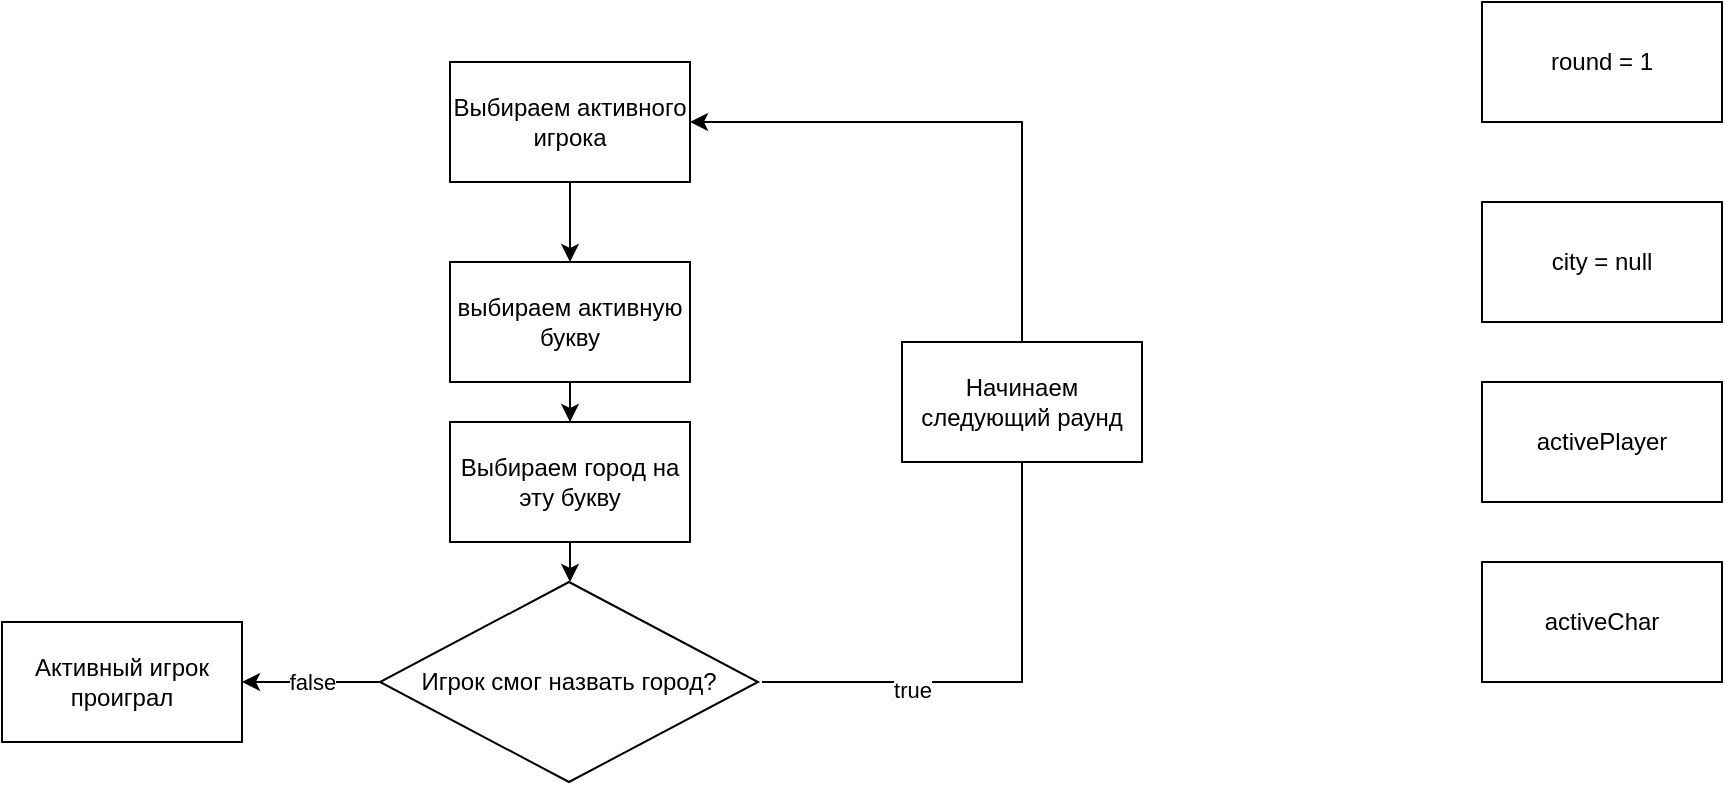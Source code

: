 <mxfile version="20.8.16" type="device" pages="4"><diagram name="main" id="J-94cq1AlxvgpWmV8WsL"><mxGraphModel dx="1418" dy="828" grid="1" gridSize="10" guides="1" tooltips="1" connect="1" arrows="1" fold="1" page="1" pageScale="1" pageWidth="827" pageHeight="1169" math="0" shadow="0"><root><mxCell id="0"/><mxCell id="1" parent="0"/><mxCell id="VKPl8ifUsYLvM8PZQd7z-3" value="" style="edgeStyle=orthogonalEdgeStyle;rounded=0;orthogonalLoop=1;jettySize=auto;html=1;" edge="1" parent="1" source="VKPl8ifUsYLvM8PZQd7z-1" target="VKPl8ifUsYLvM8PZQd7z-2"><mxGeometry relative="1" as="geometry"/></mxCell><mxCell id="VKPl8ifUsYLvM8PZQd7z-1" value="Выбираем активного игрока" style="rounded=0;whiteSpace=wrap;html=1;" vertex="1" parent="1"><mxGeometry x="354" y="80" width="120" height="60" as="geometry"/></mxCell><mxCell id="VKPl8ifUsYLvM8PZQd7z-13" value="" style="edgeStyle=orthogonalEdgeStyle;rounded=0;orthogonalLoop=1;jettySize=auto;html=1;" edge="1" parent="1" source="VKPl8ifUsYLvM8PZQd7z-2" target="VKPl8ifUsYLvM8PZQd7z-12"><mxGeometry relative="1" as="geometry"/></mxCell><mxCell id="VKPl8ifUsYLvM8PZQd7z-2" value="выбираем активную букву" style="rounded=0;whiteSpace=wrap;html=1;" vertex="1" parent="1"><mxGeometry x="354" y="180" width="120" height="60" as="geometry"/></mxCell><mxCell id="VKPl8ifUsYLvM8PZQd7z-26" value="false" style="edgeStyle=orthogonalEdgeStyle;rounded=0;orthogonalLoop=1;jettySize=auto;html=1;" edge="1" parent="1" source="VKPl8ifUsYLvM8PZQd7z-6" target="VKPl8ifUsYLvM8PZQd7z-25"><mxGeometry relative="1" as="geometry"/></mxCell><mxCell id="VKPl8ifUsYLvM8PZQd7z-6" value="Игрок смог назвать город?" style="rhombus;whiteSpace=wrap;html=1;" vertex="1" parent="1"><mxGeometry x="319" y="340" width="189" height="100" as="geometry"/></mxCell><mxCell id="VKPl8ifUsYLvM8PZQd7z-15" value="" style="edgeStyle=orthogonalEdgeStyle;rounded=0;orthogonalLoop=1;jettySize=auto;html=1;" edge="1" parent="1" source="VKPl8ifUsYLvM8PZQd7z-12" target="VKPl8ifUsYLvM8PZQd7z-6"><mxGeometry relative="1" as="geometry"/></mxCell><mxCell id="VKPl8ifUsYLvM8PZQd7z-12" value="Выбираем город на эту букву" style="rounded=0;whiteSpace=wrap;html=1;" vertex="1" parent="1"><mxGeometry x="354" y="260" width="120" height="60" as="geometry"/></mxCell><mxCell id="VKPl8ifUsYLvM8PZQd7z-23" value="" style="endArrow=classic;html=1;rounded=0;entryX=1;entryY=0.5;entryDx=0;entryDy=0;" edge="1" parent="1" target="VKPl8ifUsYLvM8PZQd7z-1"><mxGeometry width="50" height="50" relative="1" as="geometry"><mxPoint x="510" y="390" as="sourcePoint"/><mxPoint x="510" y="70" as="targetPoint"/><Array as="points"><mxPoint x="640" y="390"/><mxPoint x="640" y="110"/></Array></mxGeometry></mxCell><mxCell id="VKPl8ifUsYLvM8PZQd7z-24" value="true" style="edgeLabel;html=1;align=center;verticalAlign=middle;resizable=0;points=[];" vertex="1" connectable="0" parent="VKPl8ifUsYLvM8PZQd7z-23"><mxGeometry x="-0.74" y="-4" relative="1" as="geometry"><mxPoint as="offset"/></mxGeometry></mxCell><mxCell id="VKPl8ifUsYLvM8PZQd7z-25" value="Активный игрок проиграл" style="whiteSpace=wrap;html=1;" vertex="1" parent="1"><mxGeometry x="130" y="360" width="120" height="60" as="geometry"/></mxCell><mxCell id="H6zoI3LH-jqSJJs7nSwW-1" value="round = 1" style="rounded=0;whiteSpace=wrap;html=1;" vertex="1" parent="1"><mxGeometry x="870" y="50" width="120" height="60" as="geometry"/></mxCell><mxCell id="JDf0gyCFjp5En_cSTzlB-1" value="Начинаем следующий раунд" style="rounded=0;whiteSpace=wrap;html=1;" vertex="1" parent="1"><mxGeometry x="580" y="220" width="120" height="60" as="geometry"/></mxCell><mxCell id="JDf0gyCFjp5En_cSTzlB-2" value="city = null" style="rounded=0;whiteSpace=wrap;html=1;" vertex="1" parent="1"><mxGeometry x="870" y="150" width="120" height="60" as="geometry"/></mxCell><mxCell id="ZPkfTeipBpg3SmhrBxwD-1" value="activePlayer" style="rounded=0;whiteSpace=wrap;html=1;" vertex="1" parent="1"><mxGeometry x="870" y="240" width="120" height="60" as="geometry"/></mxCell><mxCell id="iQr920clf6HozL3CxFzI-1" value="activeChar" style="rounded=0;whiteSpace=wrap;html=1;" vertex="1" parent="1"><mxGeometry x="870" y="330" width="120" height="60" as="geometry"/></mxCell></root></mxGraphModel></diagram><diagram id="wsoxVGnxC4xprmI7rAF0" name="getActviePlayer"><mxGraphModel dx="1418" dy="828" grid="1" gridSize="10" guides="1" tooltips="1" connect="1" arrows="1" fold="1" page="1" pageScale="1" pageWidth="827" pageHeight="1169" math="0" shadow="0"><root><mxCell id="0"/><mxCell id="1" parent="0"/><mxCell id="_Iob_bsbf9wTsjc_GU8i-3" value="true" style="edgeStyle=orthogonalEdgeStyle;rounded=0;orthogonalLoop=1;jettySize=auto;html=1;" edge="1" parent="1" source="_Iob_bsbf9wTsjc_GU8i-1" target="_Iob_bsbf9wTsjc_GU8i-2"><mxGeometry relative="1" as="geometry"/></mxCell><mxCell id="_Iob_bsbf9wTsjc_GU8i-5" value="false" style="edgeStyle=orthogonalEdgeStyle;rounded=0;orthogonalLoop=1;jettySize=auto;html=1;" edge="1" parent="1" source="_Iob_bsbf9wTsjc_GU8i-1" target="_Iob_bsbf9wTsjc_GU8i-4"><mxGeometry relative="1" as="geometry"/></mxCell><mxCell id="_Iob_bsbf9wTsjc_GU8i-1" value="Первый раунд?" style="rhombus;whiteSpace=wrap;html=1;" vertex="1" parent="1"><mxGeometry x="360" y="70" width="80" height="100" as="geometry"/></mxCell><mxCell id="_Iob_bsbf9wTsjc_GU8i-2" value="Случайный выбор&amp;nbsp; активного игрока" style="whiteSpace=wrap;html=1;" vertex="1" parent="1"><mxGeometry x="480" y="90" width="120" height="60" as="geometry"/></mxCell><mxCell id="_Iob_bsbf9wTsjc_GU8i-4" value="Выбираем следующего игрока&lt;br&gt;из имеющихся" style="whiteSpace=wrap;html=1;" vertex="1" parent="1"><mxGeometry x="190" y="90" width="120" height="60" as="geometry"/></mxCell><mxCell id="_Iob_bsbf9wTsjc_GU8i-6" value="" style="endArrow=classic;html=1;rounded=0;exitX=0.5;exitY=1;exitDx=0;exitDy=0;" edge="1" parent="1" source="_Iob_bsbf9wTsjc_GU8i-4" target="_Iob_bsbf9wTsjc_GU8i-9"><mxGeometry width="50" height="50" relative="1" as="geometry"><mxPoint x="190" y="120" as="sourcePoint"/><mxPoint x="360" y="270" as="targetPoint"/></mxGeometry></mxCell><mxCell id="_Iob_bsbf9wTsjc_GU8i-7" value="" style="endArrow=classic;html=1;rounded=0;entryX=0.5;entryY=0;entryDx=0;entryDy=0;" edge="1" parent="1" target="_Iob_bsbf9wTsjc_GU8i-8"><mxGeometry width="50" height="50" relative="1" as="geometry"><mxPoint x="540" y="150" as="sourcePoint"/><mxPoint x="430" y="280" as="targetPoint"/></mxGeometry></mxCell><mxCell id="_Iob_bsbf9wTsjc_GU8i-8" value="Возврат активного игрока" style="rounded=0;whiteSpace=wrap;html=1;" vertex="1" parent="1"><mxGeometry x="495" y="210" width="90" height="60" as="geometry"/></mxCell><mxCell id="_Iob_bsbf9wTsjc_GU8i-9" value="Возврат активного игрока" style="rounded=0;whiteSpace=wrap;html=1;" vertex="1" parent="1"><mxGeometry x="205" y="210" width="90" height="60" as="geometry"/></mxCell><mxCell id="w6c7fYhVPBdMjLRLPokc-1" value="function getActivePlayer()" style="shape=process;whiteSpace=wrap;html=1;backgroundOutline=1;" vertex="1" parent="1"><mxGeometry x="80" y="10" width="680" height="60" as="geometry"/></mxCell></root></mxGraphModel></diagram><diagram id="inTkgKmqWgKriyA1orey" name="getActiveChar"><mxGraphModel dx="1418" dy="828" grid="1" gridSize="10" guides="1" tooltips="1" connect="1" arrows="1" fold="1" page="1" pageScale="1" pageWidth="827" pageHeight="1169" math="0" shadow="0"><root><mxCell id="0"/><mxCell id="1" parent="0"/><mxCell id="wCiJeVsN4vkKOgGZdGHE-3" value="true" style="edgeStyle=orthogonalEdgeStyle;rounded=0;orthogonalLoop=1;jettySize=auto;html=1;" edge="1" parent="1" source="wCiJeVsN4vkKOgGZdGHE-1" target="wCiJeVsN4vkKOgGZdGHE-2"><mxGeometry relative="1" as="geometry"/></mxCell><mxCell id="wCiJeVsN4vkKOgGZdGHE-5" value="false" style="edgeStyle=orthogonalEdgeStyle;rounded=0;orthogonalLoop=1;jettySize=auto;html=1;" edge="1" parent="1" source="wCiJeVsN4vkKOgGZdGHE-1" target="wCiJeVsN4vkKOgGZdGHE-4"><mxGeometry relative="1" as="geometry"/></mxCell><mxCell id="wCiJeVsN4vkKOgGZdGHE-1" value="Первый раунд?" style="rhombus;whiteSpace=wrap;html=1;" vertex="1" parent="1"><mxGeometry x="374" y="130" width="116" height="80" as="geometry"/></mxCell><mxCell id="5zcEq4N9p4FKc1ZMGTaj-2" value="" style="edgeStyle=orthogonalEdgeStyle;rounded=0;orthogonalLoop=1;jettySize=auto;html=1;" edge="1" parent="1" source="wCiJeVsN4vkKOgGZdGHE-2" target="5zcEq4N9p4FKc1ZMGTaj-1"><mxGeometry relative="1" as="geometry"/></mxCell><mxCell id="wCiJeVsN4vkKOgGZdGHE-2" value="Выбираем рандомно 1 букву" style="whiteSpace=wrap;html=1;" vertex="1" parent="1"><mxGeometry x="540" y="140" width="120" height="60" as="geometry"/></mxCell><mxCell id="wCiJeVsN4vkKOgGZdGHE-4" value="Выбрать активную букву по последней букве города" style="whiteSpace=wrap;html=1;" vertex="1" parent="1"><mxGeometry x="176" y="140" width="120" height="60" as="geometry"/></mxCell><mxCell id="5zcEq4N9p4FKc1ZMGTaj-1" value="Возврат активной буквы" style="whiteSpace=wrap;html=1;" vertex="1" parent="1"><mxGeometry x="540" y="280" width="120" height="60" as="geometry"/></mxCell><mxCell id="5zcEq4N9p4FKc1ZMGTaj-3" value="" style="edgeStyle=orthogonalEdgeStyle;rounded=0;orthogonalLoop=1;jettySize=auto;html=1;" edge="1" parent="1" target="5zcEq4N9p4FKc1ZMGTaj-4"><mxGeometry relative="1" as="geometry"><mxPoint x="236" y="200" as="sourcePoint"/></mxGeometry></mxCell><mxCell id="5zcEq4N9p4FKc1ZMGTaj-4" value="Возврат активной буквы" style="whiteSpace=wrap;html=1;" vertex="1" parent="1"><mxGeometry x="176" y="280" width="120" height="60" as="geometry"/></mxCell><mxCell id="biY44bzRtKd6NGYbuWoA-1" value="function getActiveChar()" style="shape=process;whiteSpace=wrap;html=1;backgroundOutline=1;" vertex="1" parent="1"><mxGeometry x="80" y="10" width="680" height="60" as="geometry"/></mxCell></root></mxGraphModel></diagram><diagram id="Ozg3_68JOV1x6WZPD_ae" name="getCity"><mxGraphModel dx="1418" dy="828" grid="1" gridSize="10" guides="1" tooltips="1" connect="1" arrows="1" fold="1" page="1" pageScale="1" pageWidth="827" pageHeight="1169" math="0" shadow="0"><root><mxCell id="0"/><mxCell id="1" parent="0"/><mxCell id="c1tCVksw6pz9os8u0qyq-4" value="" style="edgeStyle=orthogonalEdgeStyle;rounded=0;orthogonalLoop=1;jettySize=auto;html=1;" edge="1" parent="1" source="H5BF7amcU4x5PqtxeTyo-1" target="c1tCVksw6pz9os8u0qyq-1"><mxGeometry relative="1" as="geometry"/></mxCell><mxCell id="H5BF7amcU4x5PqtxeTyo-1" value="Ищем город на активную букву" style="rounded=0;whiteSpace=wrap;html=1;" vertex="1" parent="1"><mxGeometry x="354" y="110" width="120" height="60" as="geometry"/></mxCell><mxCell id="c1tCVksw6pz9os8u0qyq-6" value="true" style="edgeStyle=orthogonalEdgeStyle;rounded=0;orthogonalLoop=1;jettySize=auto;html=1;" edge="1" parent="1" source="c1tCVksw6pz9os8u0qyq-1" target="c1tCVksw6pz9os8u0qyq-5"><mxGeometry relative="1" as="geometry"/></mxCell><mxCell id="c1tCVksw6pz9os8u0qyq-10" value="false" style="edgeStyle=orthogonalEdgeStyle;rounded=0;orthogonalLoop=1;jettySize=auto;html=1;" edge="1" parent="1" source="c1tCVksw6pz9os8u0qyq-1" target="c1tCVksw6pz9os8u0qyq-9"><mxGeometry relative="1" as="geometry"/></mxCell><mxCell id="c1tCVksw6pz9os8u0qyq-1" value="Город найден?" style="rhombus;whiteSpace=wrap;html=1;" vertex="1" parent="1"><mxGeometry x="354" y="210" width="120" height="80" as="geometry"/></mxCell><mxCell id="c1tCVksw6pz9os8u0qyq-8" value="" style="edgeStyle=orthogonalEdgeStyle;rounded=0;orthogonalLoop=1;jettySize=auto;html=1;" edge="1" parent="1" source="c1tCVksw6pz9os8u0qyq-5" target="c1tCVksw6pz9os8u0qyq-7"><mxGeometry relative="1" as="geometry"/></mxCell><mxCell id="c1tCVksw6pz9os8u0qyq-5" value="Удалить город из массива" style="whiteSpace=wrap;html=1;" vertex="1" parent="1"><mxGeometry x="540" y="220" width="120" height="60" as="geometry"/></mxCell><mxCell id="c1tCVksw6pz9os8u0qyq-7" value="Вернуть город" style="whiteSpace=wrap;html=1;" vertex="1" parent="1"><mxGeometry x="540" y="330" width="120" height="60" as="geometry"/></mxCell><mxCell id="c1tCVksw6pz9os8u0qyq-9" value="Вернуть null" style="whiteSpace=wrap;html=1;" vertex="1" parent="1"><mxGeometry x="180" y="220" width="120" height="60" as="geometry"/></mxCell><mxCell id="WgZ24Dbi4uvjCAkqjvk5-1" value="function getCity()" style="shape=process;whiteSpace=wrap;html=1;backgroundOutline=1;" vertex="1" parent="1"><mxGeometry x="80" y="10" width="680" height="60" as="geometry"/></mxCell></root></mxGraphModel></diagram></mxfile>